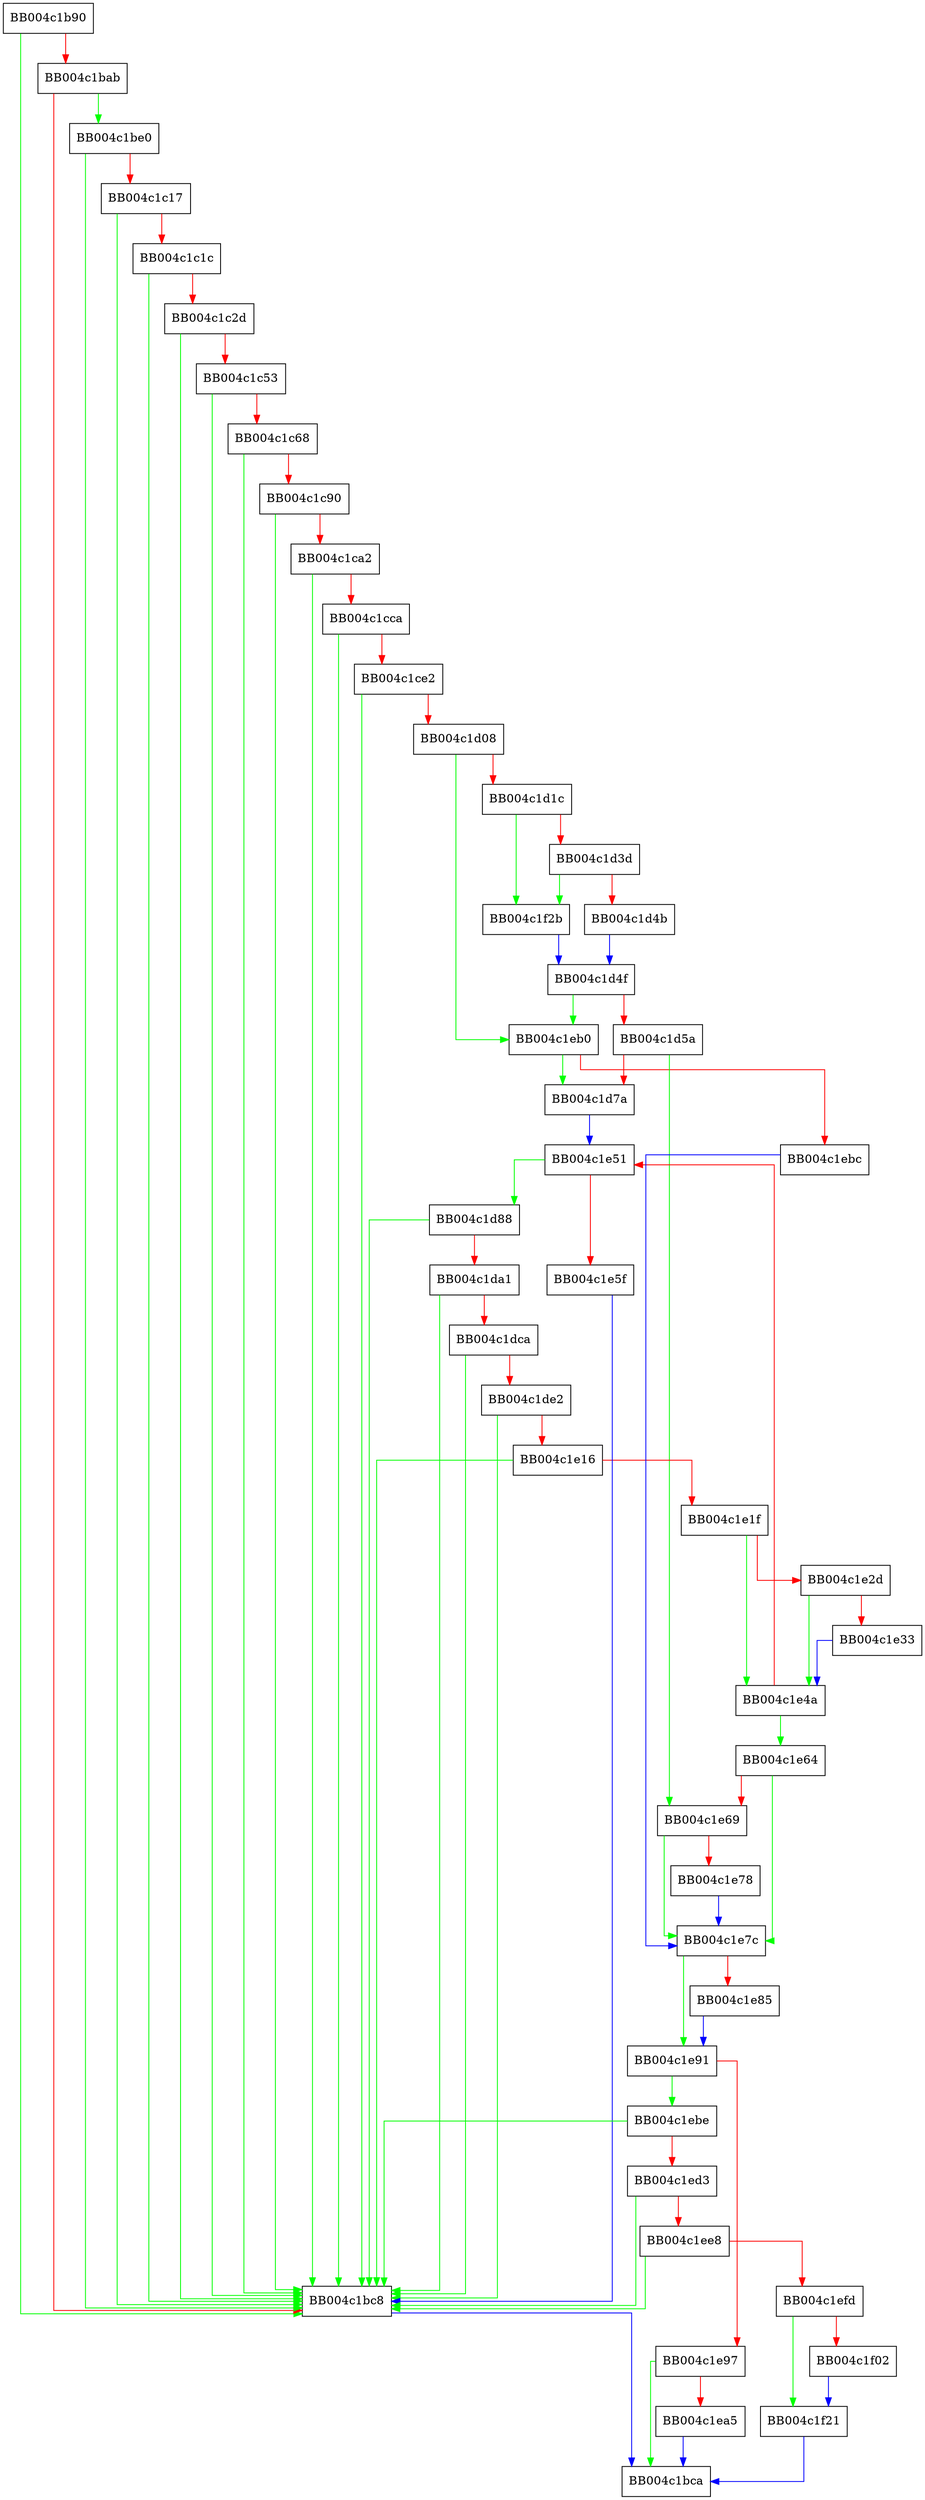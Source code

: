digraph ossl_quic_wire_decode_frame_ack {
  node [shape="box"];
  graph [splines=ortho];
  BB004c1b90 -> BB004c1bc8 [color="green"];
  BB004c1b90 -> BB004c1bab [color="red"];
  BB004c1bab -> BB004c1be0 [color="green"];
  BB004c1bab -> BB004c1bc8 [color="red"];
  BB004c1bc8 -> BB004c1bca [color="blue"];
  BB004c1be0 -> BB004c1bc8 [color="green"];
  BB004c1be0 -> BB004c1c17 [color="red"];
  BB004c1c17 -> BB004c1bc8 [color="green"];
  BB004c1c17 -> BB004c1c1c [color="red"];
  BB004c1c1c -> BB004c1bc8 [color="green"];
  BB004c1c1c -> BB004c1c2d [color="red"];
  BB004c1c2d -> BB004c1bc8 [color="green"];
  BB004c1c2d -> BB004c1c53 [color="red"];
  BB004c1c53 -> BB004c1bc8 [color="green"];
  BB004c1c53 -> BB004c1c68 [color="red"];
  BB004c1c68 -> BB004c1bc8 [color="green"];
  BB004c1c68 -> BB004c1c90 [color="red"];
  BB004c1c90 -> BB004c1bc8 [color="green"];
  BB004c1c90 -> BB004c1ca2 [color="red"];
  BB004c1ca2 -> BB004c1bc8 [color="green"];
  BB004c1ca2 -> BB004c1cca [color="red"];
  BB004c1cca -> BB004c1bc8 [color="green"];
  BB004c1cca -> BB004c1ce2 [color="red"];
  BB004c1ce2 -> BB004c1bc8 [color="green"];
  BB004c1ce2 -> BB004c1d08 [color="red"];
  BB004c1d08 -> BB004c1eb0 [color="green"];
  BB004c1d08 -> BB004c1d1c [color="red"];
  BB004c1d1c -> BB004c1f2b [color="green"];
  BB004c1d1c -> BB004c1d3d [color="red"];
  BB004c1d3d -> BB004c1f2b [color="green"];
  BB004c1d3d -> BB004c1d4b [color="red"];
  BB004c1d4b -> BB004c1d4f [color="blue"];
  BB004c1d4f -> BB004c1eb0 [color="green"];
  BB004c1d4f -> BB004c1d5a [color="red"];
  BB004c1d5a -> BB004c1e69 [color="green"];
  BB004c1d5a -> BB004c1d7a [color="red"];
  BB004c1d7a -> BB004c1e51 [color="blue"];
  BB004c1d88 -> BB004c1bc8 [color="green"];
  BB004c1d88 -> BB004c1da1 [color="red"];
  BB004c1da1 -> BB004c1bc8 [color="green"];
  BB004c1da1 -> BB004c1dca [color="red"];
  BB004c1dca -> BB004c1bc8 [color="green"];
  BB004c1dca -> BB004c1de2 [color="red"];
  BB004c1de2 -> BB004c1bc8 [color="green"];
  BB004c1de2 -> BB004c1e16 [color="red"];
  BB004c1e16 -> BB004c1bc8 [color="green"];
  BB004c1e16 -> BB004c1e1f [color="red"];
  BB004c1e1f -> BB004c1e4a [color="green"];
  BB004c1e1f -> BB004c1e2d [color="red"];
  BB004c1e2d -> BB004c1e4a [color="green"];
  BB004c1e2d -> BB004c1e33 [color="red"];
  BB004c1e33 -> BB004c1e4a [color="blue"];
  BB004c1e4a -> BB004c1e64 [color="green"];
  BB004c1e4a -> BB004c1e51 [color="red"];
  BB004c1e51 -> BB004c1d88 [color="green"];
  BB004c1e51 -> BB004c1e5f [color="red"];
  BB004c1e5f -> BB004c1bc8 [color="blue"];
  BB004c1e64 -> BB004c1e7c [color="green"];
  BB004c1e64 -> BB004c1e69 [color="red"];
  BB004c1e69 -> BB004c1e7c [color="green"];
  BB004c1e69 -> BB004c1e78 [color="red"];
  BB004c1e78 -> BB004c1e7c [color="blue"];
  BB004c1e7c -> BB004c1e91 [color="green"];
  BB004c1e7c -> BB004c1e85 [color="red"];
  BB004c1e85 -> BB004c1e91 [color="blue"];
  BB004c1e91 -> BB004c1ebe [color="green"];
  BB004c1e91 -> BB004c1e97 [color="red"];
  BB004c1e97 -> BB004c1bca [color="green"];
  BB004c1e97 -> BB004c1ea5 [color="red"];
  BB004c1ea5 -> BB004c1bca [color="blue"];
  BB004c1eb0 -> BB004c1d7a [color="green"];
  BB004c1eb0 -> BB004c1ebc [color="red"];
  BB004c1ebc -> BB004c1e7c [color="blue"];
  BB004c1ebe -> BB004c1bc8 [color="green"];
  BB004c1ebe -> BB004c1ed3 [color="red"];
  BB004c1ed3 -> BB004c1bc8 [color="green"];
  BB004c1ed3 -> BB004c1ee8 [color="red"];
  BB004c1ee8 -> BB004c1bc8 [color="green"];
  BB004c1ee8 -> BB004c1efd [color="red"];
  BB004c1efd -> BB004c1f21 [color="green"];
  BB004c1efd -> BB004c1f02 [color="red"];
  BB004c1f02 -> BB004c1f21 [color="blue"];
  BB004c1f21 -> BB004c1bca [color="blue"];
  BB004c1f2b -> BB004c1d4f [color="blue"];
}